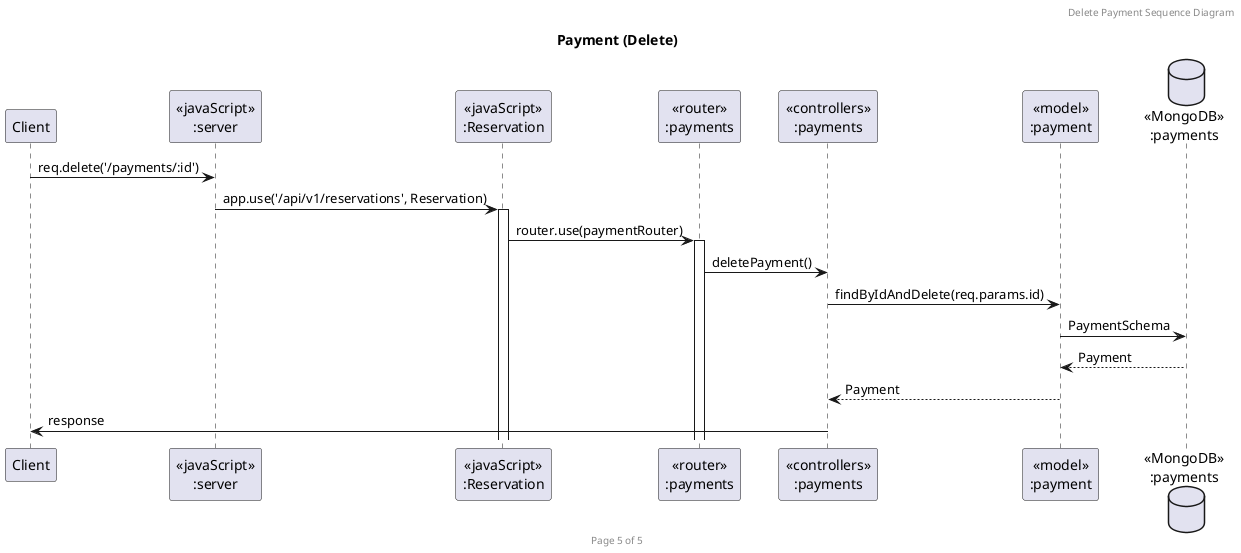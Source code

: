 @startuml Payment (Delete)

header Delete Payment Sequence Diagram
footer Page 5 of 5
title "Payment (Delete)"

participant "Client" as client
participant "<<javaScript>>\n:server" as server
participant "<<javaScript>>\n:Reservation" as reservationsRouter
participant "<<router>>\n:payments" as routerPayments
participant "<<controllers>>\n:payments" as controllersPayments
participant "<<model>>\n:payment" as modelPayments
database "<<MongoDB>>\n:payments" as PaymentDatabase

client->server: req.delete('/payments/:id')
server->reservationsRouter ++:app.use('/api/v1/reservations', Reservation)
reservationsRouter -> routerPayments ++:router.use(paymentRouter)
routerPayments->controllersPayments: deletePayment()
controllersPayments->modelPayments: findByIdAndDelete(req.params.id)
modelPayments->PaymentDatabase: PaymentSchema
PaymentDatabase --> modelPayments --: Payment
controllersPayments <-- modelPayments --:Payment
controllersPayments->client --:response

@enduml
